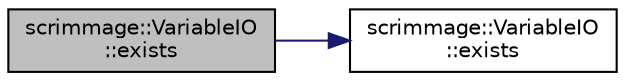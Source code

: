 digraph "scrimmage::VariableIO::exists"
{
 // LATEX_PDF_SIZE
  edge [fontname="Helvetica",fontsize="10",labelfontname="Helvetica",labelfontsize="10"];
  node [fontname="Helvetica",fontsize="10",shape=record];
  rankdir="LR";
  Node1 [label="scrimmage::VariableIO\l::exists",height=0.2,width=0.4,color="black", fillcolor="grey75", style="filled", fontcolor="black",tooltip=" "];
  Node1 -> Node2 [color="midnightblue",fontsize="10",style="solid",fontname="Helvetica"];
  Node2 [label="scrimmage::VariableIO\l::exists",height=0.2,width=0.4,color="black", fillcolor="white", style="filled",URL="$classscrimmage_1_1VariableIO.html#a3e2b56ff4410b97e964904696f07fadf",tooltip=" "];
}
